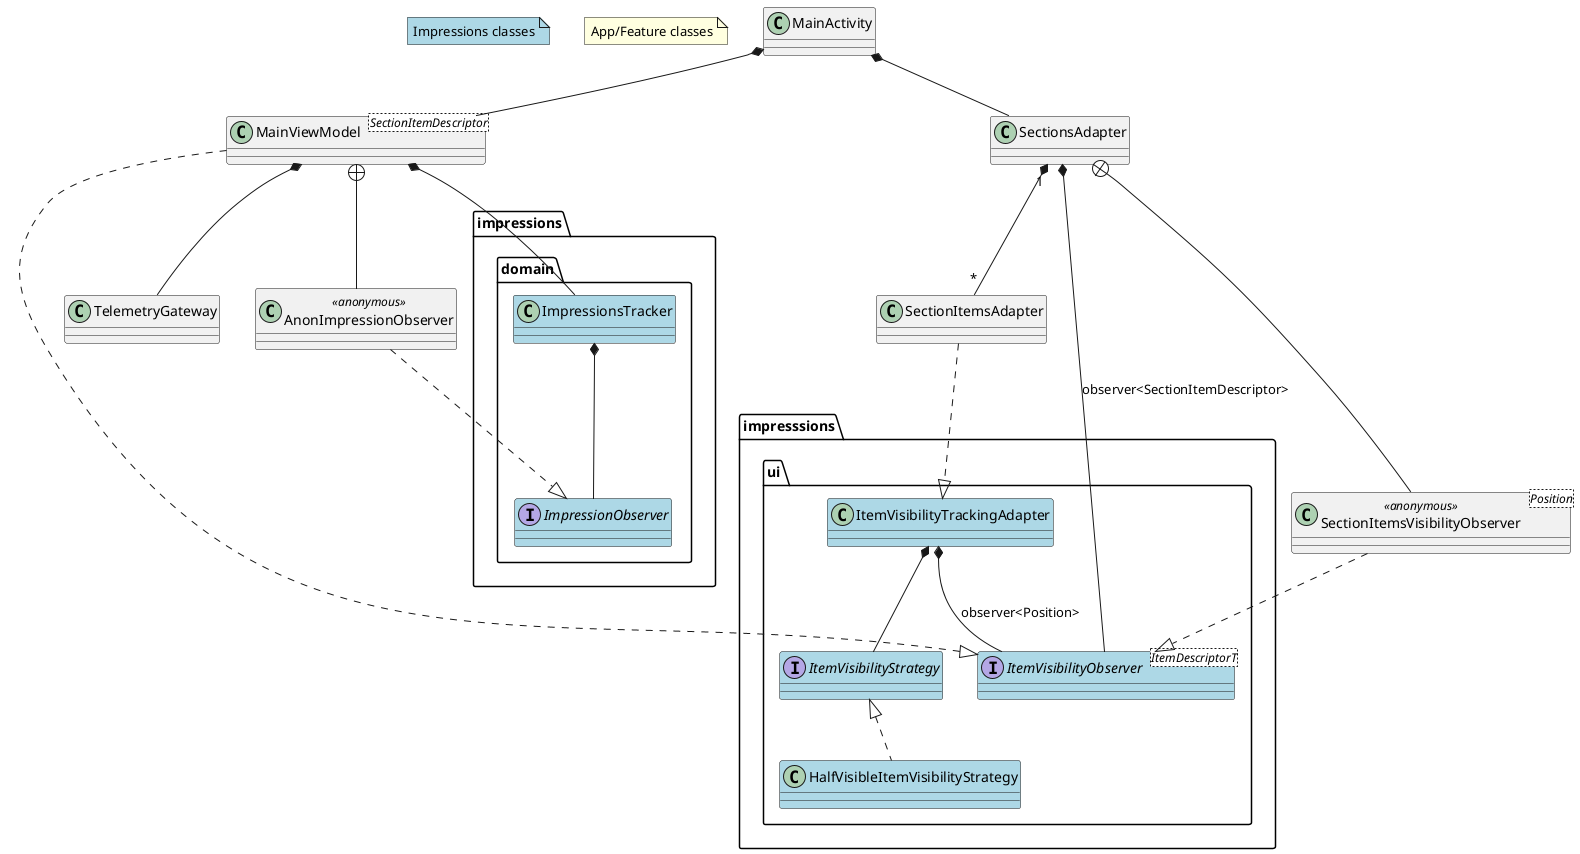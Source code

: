 @startuml

note as Impressions #lightblue
   Impressions classes
end note

note as App #lightyellow
    App/Feature classes
end note

package impresssions.ui {
    interface ItemVisibilityObserver<ItemDescriptorT> #lightblue
    class ItemVisibilityTrackingAdapter #lightblue
    interface ItemVisibilityStrategy  #lightblue
    class HalfVisibleItemVisibilityStrategy  #lightblue
}
package impressions.domain {
    interface ImpressionObserver #lightblue
    class ImpressionsTracker #lightblue
}


class TelemetryGateway
class MainViewModel<SectionItemDescriptor>
class MainActivity
class SectionItemsVisibilityObserver<Position> <<anonymous>>
class SectionItemsAdapter
class SectionsAdapter
class AnonImpressionObserver <<anonymous>>


SectionItemsAdapter ..|> ItemVisibilityTrackingAdapter

SectionsAdapter "1" *-- "*" SectionItemsAdapter
SectionsAdapter *-- ItemVisibilityObserver : observer<SectionItemDescriptor>


SectionItemsVisibilityObserver ..|> ItemVisibilityObserver
SectionsAdapter +-- SectionItemsVisibilityObserver

ItemVisibilityTrackingAdapter *-- ItemVisibilityObserver : observer<Position>

ItemVisibilityTrackingAdapter *-- ItemVisibilityStrategy
HalfVisibleItemVisibilityStrategy .up.|> ItemVisibilityStrategy

MainViewModel ..|> ItemVisibilityObserver
MainViewModel *-- ImpressionsTracker

AnonImpressionObserver ..|> ImpressionObserver
MainViewModel +-- AnonImpressionObserver
MainViewModel *-- TelemetryGateway

ImpressionsTracker *-- ImpressionObserver

MainActivity *-- MainViewModel
MainActivity *-- SectionsAdapter

@enduml